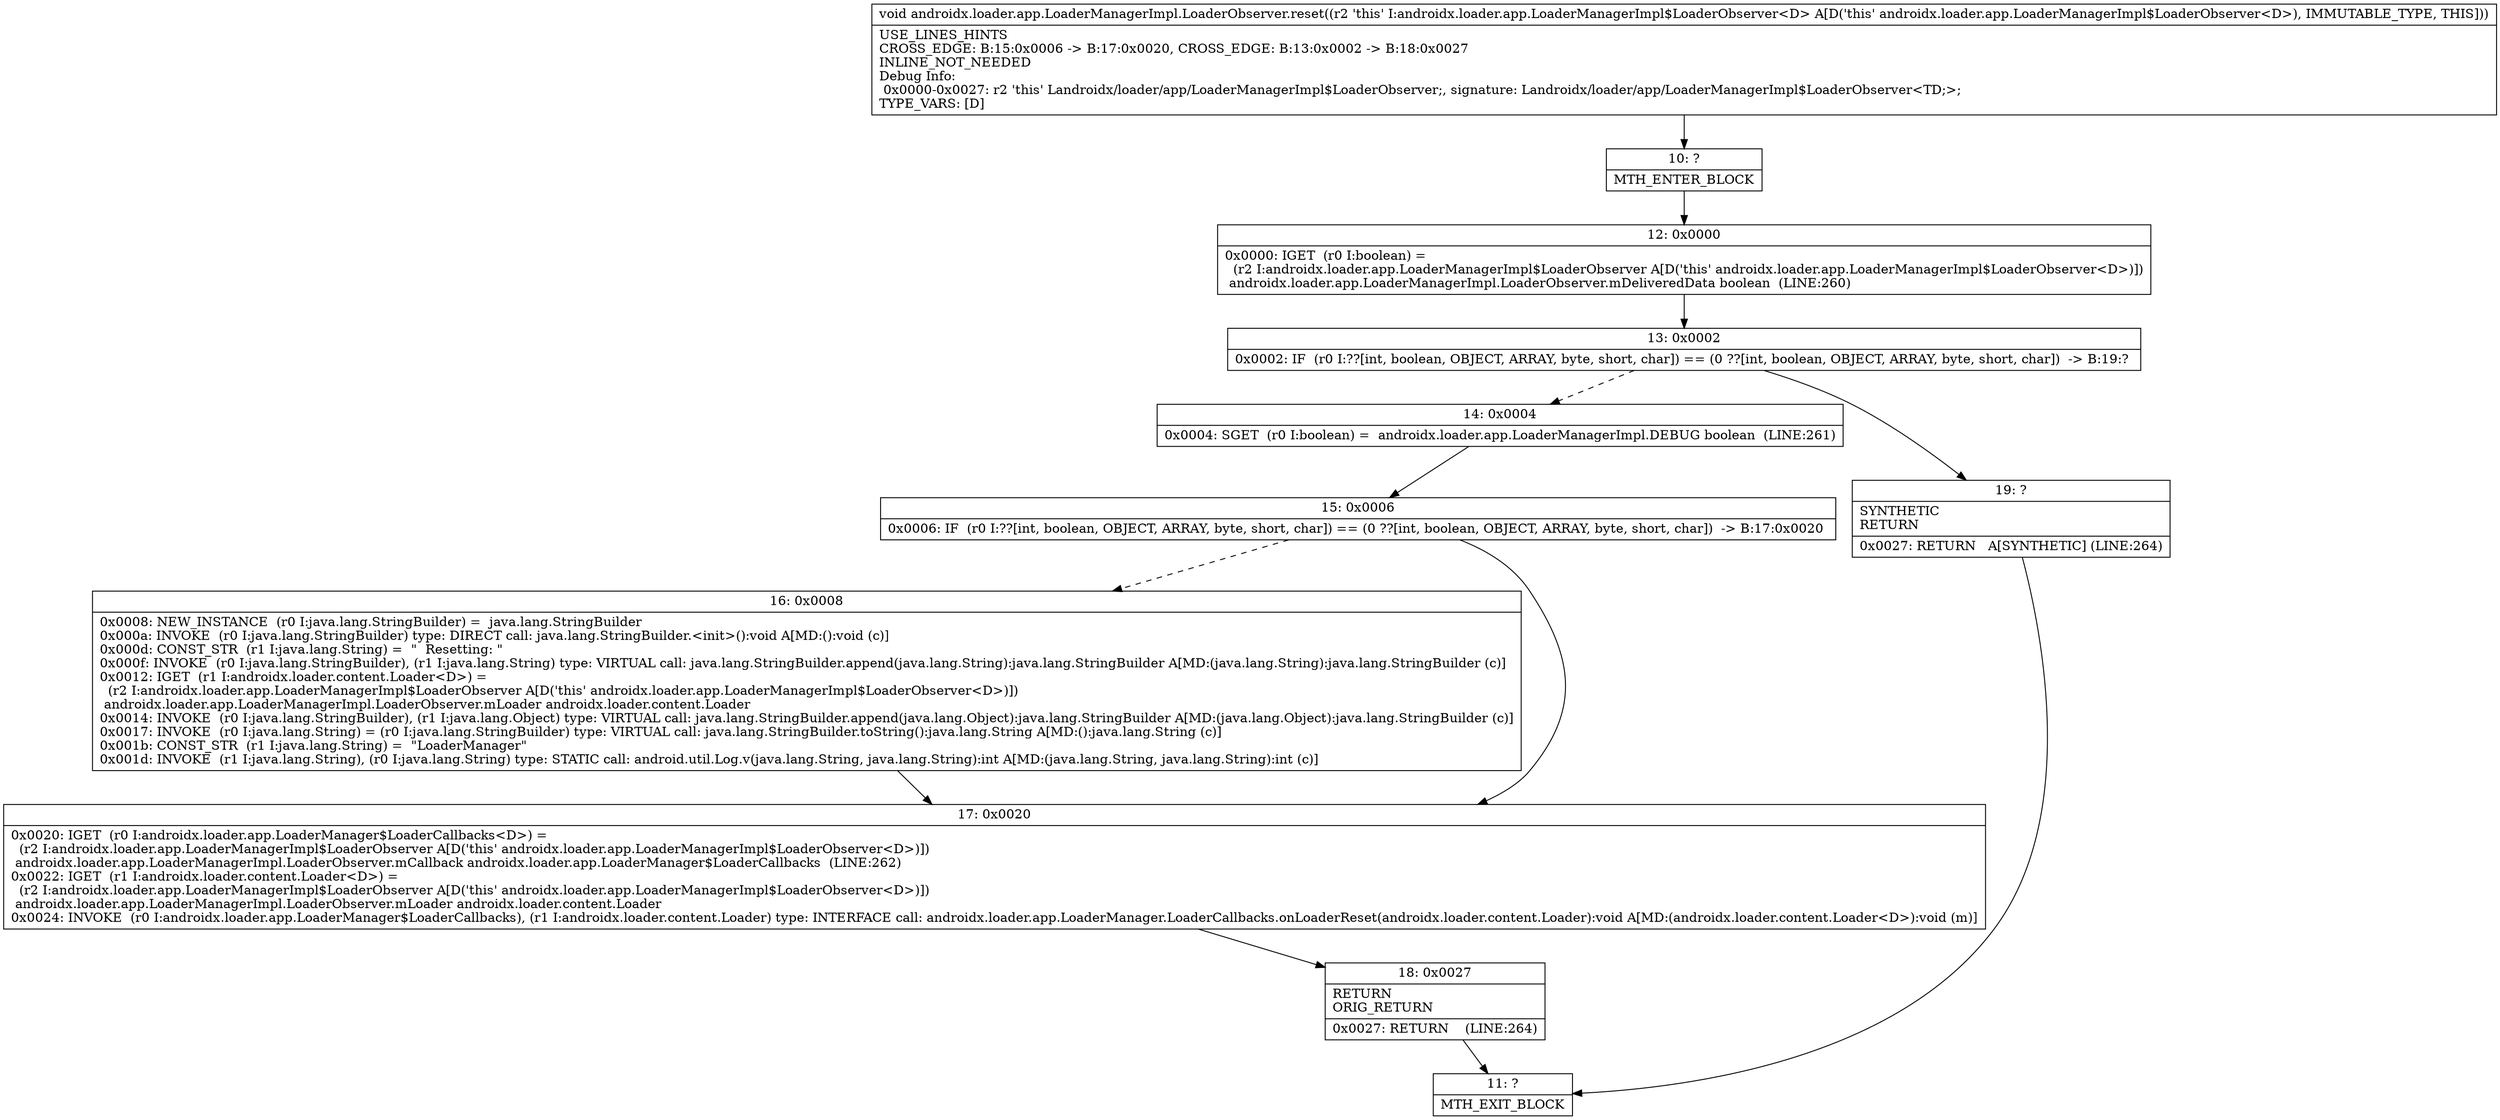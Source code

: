 digraph "CFG forandroidx.loader.app.LoaderManagerImpl.LoaderObserver.reset()V" {
Node_10 [shape=record,label="{10\:\ ?|MTH_ENTER_BLOCK\l}"];
Node_12 [shape=record,label="{12\:\ 0x0000|0x0000: IGET  (r0 I:boolean) = \l  (r2 I:androidx.loader.app.LoaderManagerImpl$LoaderObserver A[D('this' androidx.loader.app.LoaderManagerImpl$LoaderObserver\<D\>)])\l androidx.loader.app.LoaderManagerImpl.LoaderObserver.mDeliveredData boolean  (LINE:260)\l}"];
Node_13 [shape=record,label="{13\:\ 0x0002|0x0002: IF  (r0 I:??[int, boolean, OBJECT, ARRAY, byte, short, char]) == (0 ??[int, boolean, OBJECT, ARRAY, byte, short, char])  \-\> B:19:? \l}"];
Node_14 [shape=record,label="{14\:\ 0x0004|0x0004: SGET  (r0 I:boolean) =  androidx.loader.app.LoaderManagerImpl.DEBUG boolean  (LINE:261)\l}"];
Node_15 [shape=record,label="{15\:\ 0x0006|0x0006: IF  (r0 I:??[int, boolean, OBJECT, ARRAY, byte, short, char]) == (0 ??[int, boolean, OBJECT, ARRAY, byte, short, char])  \-\> B:17:0x0020 \l}"];
Node_16 [shape=record,label="{16\:\ 0x0008|0x0008: NEW_INSTANCE  (r0 I:java.lang.StringBuilder) =  java.lang.StringBuilder \l0x000a: INVOKE  (r0 I:java.lang.StringBuilder) type: DIRECT call: java.lang.StringBuilder.\<init\>():void A[MD:():void (c)]\l0x000d: CONST_STR  (r1 I:java.lang.String) =  \"  Resetting: \" \l0x000f: INVOKE  (r0 I:java.lang.StringBuilder), (r1 I:java.lang.String) type: VIRTUAL call: java.lang.StringBuilder.append(java.lang.String):java.lang.StringBuilder A[MD:(java.lang.String):java.lang.StringBuilder (c)]\l0x0012: IGET  (r1 I:androidx.loader.content.Loader\<D\>) = \l  (r2 I:androidx.loader.app.LoaderManagerImpl$LoaderObserver A[D('this' androidx.loader.app.LoaderManagerImpl$LoaderObserver\<D\>)])\l androidx.loader.app.LoaderManagerImpl.LoaderObserver.mLoader androidx.loader.content.Loader \l0x0014: INVOKE  (r0 I:java.lang.StringBuilder), (r1 I:java.lang.Object) type: VIRTUAL call: java.lang.StringBuilder.append(java.lang.Object):java.lang.StringBuilder A[MD:(java.lang.Object):java.lang.StringBuilder (c)]\l0x0017: INVOKE  (r0 I:java.lang.String) = (r0 I:java.lang.StringBuilder) type: VIRTUAL call: java.lang.StringBuilder.toString():java.lang.String A[MD:():java.lang.String (c)]\l0x001b: CONST_STR  (r1 I:java.lang.String) =  \"LoaderManager\" \l0x001d: INVOKE  (r1 I:java.lang.String), (r0 I:java.lang.String) type: STATIC call: android.util.Log.v(java.lang.String, java.lang.String):int A[MD:(java.lang.String, java.lang.String):int (c)]\l}"];
Node_17 [shape=record,label="{17\:\ 0x0020|0x0020: IGET  (r0 I:androidx.loader.app.LoaderManager$LoaderCallbacks\<D\>) = \l  (r2 I:androidx.loader.app.LoaderManagerImpl$LoaderObserver A[D('this' androidx.loader.app.LoaderManagerImpl$LoaderObserver\<D\>)])\l androidx.loader.app.LoaderManagerImpl.LoaderObserver.mCallback androidx.loader.app.LoaderManager$LoaderCallbacks  (LINE:262)\l0x0022: IGET  (r1 I:androidx.loader.content.Loader\<D\>) = \l  (r2 I:androidx.loader.app.LoaderManagerImpl$LoaderObserver A[D('this' androidx.loader.app.LoaderManagerImpl$LoaderObserver\<D\>)])\l androidx.loader.app.LoaderManagerImpl.LoaderObserver.mLoader androidx.loader.content.Loader \l0x0024: INVOKE  (r0 I:androidx.loader.app.LoaderManager$LoaderCallbacks), (r1 I:androidx.loader.content.Loader) type: INTERFACE call: androidx.loader.app.LoaderManager.LoaderCallbacks.onLoaderReset(androidx.loader.content.Loader):void A[MD:(androidx.loader.content.Loader\<D\>):void (m)]\l}"];
Node_18 [shape=record,label="{18\:\ 0x0027|RETURN\lORIG_RETURN\l|0x0027: RETURN    (LINE:264)\l}"];
Node_11 [shape=record,label="{11\:\ ?|MTH_EXIT_BLOCK\l}"];
Node_19 [shape=record,label="{19\:\ ?|SYNTHETIC\lRETURN\l|0x0027: RETURN   A[SYNTHETIC] (LINE:264)\l}"];
MethodNode[shape=record,label="{void androidx.loader.app.LoaderManagerImpl.LoaderObserver.reset((r2 'this' I:androidx.loader.app.LoaderManagerImpl$LoaderObserver\<D\> A[D('this' androidx.loader.app.LoaderManagerImpl$LoaderObserver\<D\>), IMMUTABLE_TYPE, THIS]))  | USE_LINES_HINTS\lCROSS_EDGE: B:15:0x0006 \-\> B:17:0x0020, CROSS_EDGE: B:13:0x0002 \-\> B:18:0x0027\lINLINE_NOT_NEEDED\lDebug Info:\l  0x0000\-0x0027: r2 'this' Landroidx\/loader\/app\/LoaderManagerImpl$LoaderObserver;, signature: Landroidx\/loader\/app\/LoaderManagerImpl$LoaderObserver\<TD;\>;\lTYPE_VARS: [D]\l}"];
MethodNode -> Node_10;Node_10 -> Node_12;
Node_12 -> Node_13;
Node_13 -> Node_14[style=dashed];
Node_13 -> Node_19;
Node_14 -> Node_15;
Node_15 -> Node_16[style=dashed];
Node_15 -> Node_17;
Node_16 -> Node_17;
Node_17 -> Node_18;
Node_18 -> Node_11;
Node_19 -> Node_11;
}


